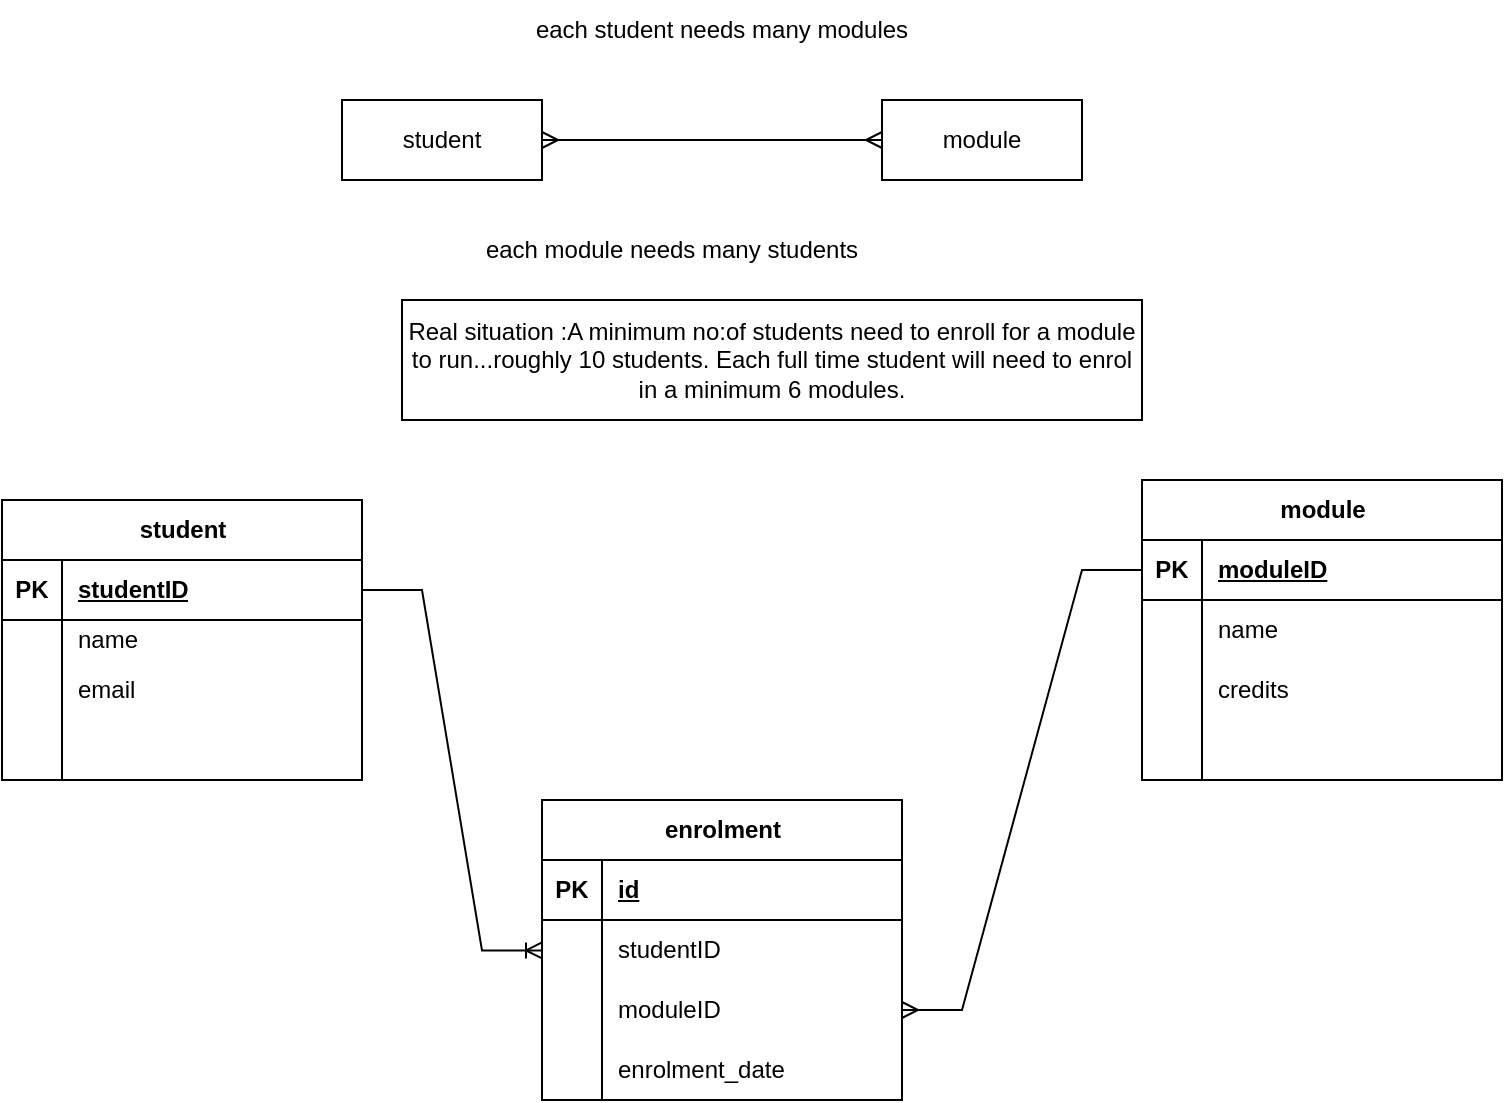 <mxfile version="22.1.2" type="device">
  <diagram id="R2lEEEUBdFMjLlhIrx00" name="Page-1">
    <mxGraphModel dx="521" dy="613" grid="1" gridSize="10" guides="1" tooltips="1" connect="1" arrows="1" fold="1" page="1" pageScale="1" pageWidth="850" pageHeight="1100" math="0" shadow="0" extFonts="Permanent Marker^https://fonts.googleapis.com/css?family=Permanent+Marker">
      <root>
        <mxCell id="0" />
        <mxCell id="1" parent="0" />
        <mxCell id="JrZ1F6EYHcZOvmJB7fej-2" value="module" style="whiteSpace=wrap;html=1;align=center;" parent="1" vertex="1">
          <mxGeometry x="470" y="90" width="100" height="40" as="geometry" />
        </mxCell>
        <mxCell id="JrZ1F6EYHcZOvmJB7fej-3" value="student" style="whiteSpace=wrap;html=1;align=center;" parent="1" vertex="1">
          <mxGeometry x="200" y="90" width="100" height="40" as="geometry" />
        </mxCell>
        <mxCell id="JrZ1F6EYHcZOvmJB7fej-5" value="each student needs many modules" style="text;html=1;strokeColor=none;fillColor=none;align=center;verticalAlign=middle;whiteSpace=wrap;rounded=0;" parent="1" vertex="1">
          <mxGeometry x="220" y="40" width="340" height="30" as="geometry" />
        </mxCell>
        <mxCell id="JrZ1F6EYHcZOvmJB7fej-6" value="each module needs many students" style="text;html=1;strokeColor=none;fillColor=none;align=center;verticalAlign=middle;whiteSpace=wrap;rounded=0;" parent="1" vertex="1">
          <mxGeometry x="240" y="150" width="250" height="30" as="geometry" />
        </mxCell>
        <mxCell id="JrZ1F6EYHcZOvmJB7fej-8" value="Real situation :A minimum no:of students need to enroll for a module to run...roughly 10 students. Each full time student will need to enrol in a minimum 6 modules." style="whiteSpace=wrap;html=1;" parent="1" vertex="1">
          <mxGeometry x="230" y="190" width="370" height="60" as="geometry" />
        </mxCell>
        <mxCell id="JrZ1F6EYHcZOvmJB7fej-9" value="student" style="shape=table;startSize=30;container=1;collapsible=1;childLayout=tableLayout;fixedRows=1;rowLines=0;fontStyle=1;align=center;resizeLast=1;html=1;" parent="1" vertex="1">
          <mxGeometry x="30" y="290" width="180" height="140" as="geometry" />
        </mxCell>
        <mxCell id="JrZ1F6EYHcZOvmJB7fej-10" value="" style="shape=tableRow;horizontal=0;startSize=0;swimlaneHead=0;swimlaneBody=0;fillColor=none;collapsible=0;dropTarget=0;points=[[0,0.5],[1,0.5]];portConstraint=eastwest;top=0;left=0;right=0;bottom=1;" parent="JrZ1F6EYHcZOvmJB7fej-9" vertex="1">
          <mxGeometry y="30" width="180" height="30" as="geometry" />
        </mxCell>
        <mxCell id="JrZ1F6EYHcZOvmJB7fej-11" value="PK" style="shape=partialRectangle;connectable=0;fillColor=none;top=0;left=0;bottom=0;right=0;fontStyle=1;overflow=hidden;whiteSpace=wrap;html=1;" parent="JrZ1F6EYHcZOvmJB7fej-10" vertex="1">
          <mxGeometry width="30" height="30" as="geometry">
            <mxRectangle width="30" height="30" as="alternateBounds" />
          </mxGeometry>
        </mxCell>
        <mxCell id="JrZ1F6EYHcZOvmJB7fej-12" value="studentID" style="shape=partialRectangle;connectable=0;fillColor=none;top=0;left=0;bottom=0;right=0;align=left;spacingLeft=6;fontStyle=5;overflow=hidden;whiteSpace=wrap;html=1;" parent="JrZ1F6EYHcZOvmJB7fej-10" vertex="1">
          <mxGeometry x="30" width="150" height="30" as="geometry">
            <mxRectangle width="150" height="30" as="alternateBounds" />
          </mxGeometry>
        </mxCell>
        <mxCell id="JrZ1F6EYHcZOvmJB7fej-13" value="" style="shape=tableRow;horizontal=0;startSize=0;swimlaneHead=0;swimlaneBody=0;fillColor=none;collapsible=0;dropTarget=0;points=[[0,0.5],[1,0.5]];portConstraint=eastwest;top=0;left=0;right=0;bottom=0;" parent="JrZ1F6EYHcZOvmJB7fej-9" vertex="1">
          <mxGeometry y="60" width="180" height="20" as="geometry" />
        </mxCell>
        <mxCell id="JrZ1F6EYHcZOvmJB7fej-14" value="" style="shape=partialRectangle;connectable=0;fillColor=none;top=0;left=0;bottom=0;right=0;editable=1;overflow=hidden;whiteSpace=wrap;html=1;" parent="JrZ1F6EYHcZOvmJB7fej-13" vertex="1">
          <mxGeometry width="30" height="20" as="geometry">
            <mxRectangle width="30" height="20" as="alternateBounds" />
          </mxGeometry>
        </mxCell>
        <mxCell id="JrZ1F6EYHcZOvmJB7fej-15" value="name" style="shape=partialRectangle;connectable=0;fillColor=none;top=0;left=0;bottom=0;right=0;align=left;spacingLeft=6;overflow=hidden;whiteSpace=wrap;html=1;" parent="JrZ1F6EYHcZOvmJB7fej-13" vertex="1">
          <mxGeometry x="30" width="150" height="20" as="geometry">
            <mxRectangle width="150" height="20" as="alternateBounds" />
          </mxGeometry>
        </mxCell>
        <mxCell id="JrZ1F6EYHcZOvmJB7fej-16" value="" style="shape=tableRow;horizontal=0;startSize=0;swimlaneHead=0;swimlaneBody=0;fillColor=none;collapsible=0;dropTarget=0;points=[[0,0.5],[1,0.5]];portConstraint=eastwest;top=0;left=0;right=0;bottom=0;" parent="JrZ1F6EYHcZOvmJB7fej-9" vertex="1">
          <mxGeometry y="80" width="180" height="30" as="geometry" />
        </mxCell>
        <mxCell id="JrZ1F6EYHcZOvmJB7fej-17" value="" style="shape=partialRectangle;connectable=0;fillColor=none;top=0;left=0;bottom=0;right=0;editable=1;overflow=hidden;whiteSpace=wrap;html=1;" parent="JrZ1F6EYHcZOvmJB7fej-16" vertex="1">
          <mxGeometry width="30" height="30" as="geometry">
            <mxRectangle width="30" height="30" as="alternateBounds" />
          </mxGeometry>
        </mxCell>
        <mxCell id="JrZ1F6EYHcZOvmJB7fej-18" value="email" style="shape=partialRectangle;connectable=0;fillColor=none;top=0;left=0;bottom=0;right=0;align=left;spacingLeft=6;overflow=hidden;whiteSpace=wrap;html=1;" parent="JrZ1F6EYHcZOvmJB7fej-16" vertex="1">
          <mxGeometry x="30" width="150" height="30" as="geometry">
            <mxRectangle width="150" height="30" as="alternateBounds" />
          </mxGeometry>
        </mxCell>
        <mxCell id="JrZ1F6EYHcZOvmJB7fej-19" value="" style="shape=tableRow;horizontal=0;startSize=0;swimlaneHead=0;swimlaneBody=0;fillColor=none;collapsible=0;dropTarget=0;points=[[0,0.5],[1,0.5]];portConstraint=eastwest;top=0;left=0;right=0;bottom=0;" parent="JrZ1F6EYHcZOvmJB7fej-9" vertex="1">
          <mxGeometry y="110" width="180" height="30" as="geometry" />
        </mxCell>
        <mxCell id="JrZ1F6EYHcZOvmJB7fej-20" value="" style="shape=partialRectangle;connectable=0;fillColor=none;top=0;left=0;bottom=0;right=0;editable=1;overflow=hidden;whiteSpace=wrap;html=1;" parent="JrZ1F6EYHcZOvmJB7fej-19" vertex="1">
          <mxGeometry width="30" height="30" as="geometry">
            <mxRectangle width="30" height="30" as="alternateBounds" />
          </mxGeometry>
        </mxCell>
        <mxCell id="JrZ1F6EYHcZOvmJB7fej-21" value="" style="shape=partialRectangle;connectable=0;fillColor=none;top=0;left=0;bottom=0;right=0;align=left;spacingLeft=6;overflow=hidden;whiteSpace=wrap;html=1;" parent="JrZ1F6EYHcZOvmJB7fej-19" vertex="1">
          <mxGeometry x="30" width="150" height="30" as="geometry">
            <mxRectangle width="150" height="30" as="alternateBounds" />
          </mxGeometry>
        </mxCell>
        <mxCell id="JrZ1F6EYHcZOvmJB7fej-22" value="module" style="shape=table;startSize=30;container=1;collapsible=1;childLayout=tableLayout;fixedRows=1;rowLines=0;fontStyle=1;align=center;resizeLast=1;html=1;" parent="1" vertex="1">
          <mxGeometry x="600" y="280" width="180" height="150" as="geometry" />
        </mxCell>
        <mxCell id="JrZ1F6EYHcZOvmJB7fej-23" value="" style="shape=tableRow;horizontal=0;startSize=0;swimlaneHead=0;swimlaneBody=0;fillColor=none;collapsible=0;dropTarget=0;points=[[0,0.5],[1,0.5]];portConstraint=eastwest;top=0;left=0;right=0;bottom=1;" parent="JrZ1F6EYHcZOvmJB7fej-22" vertex="1">
          <mxGeometry y="30" width="180" height="30" as="geometry" />
        </mxCell>
        <mxCell id="JrZ1F6EYHcZOvmJB7fej-24" value="PK" style="shape=partialRectangle;connectable=0;fillColor=none;top=0;left=0;bottom=0;right=0;fontStyle=1;overflow=hidden;whiteSpace=wrap;html=1;" parent="JrZ1F6EYHcZOvmJB7fej-23" vertex="1">
          <mxGeometry width="30" height="30" as="geometry">
            <mxRectangle width="30" height="30" as="alternateBounds" />
          </mxGeometry>
        </mxCell>
        <mxCell id="JrZ1F6EYHcZOvmJB7fej-25" value="moduleID" style="shape=partialRectangle;connectable=0;fillColor=none;top=0;left=0;bottom=0;right=0;align=left;spacingLeft=6;fontStyle=5;overflow=hidden;whiteSpace=wrap;html=1;" parent="JrZ1F6EYHcZOvmJB7fej-23" vertex="1">
          <mxGeometry x="30" width="150" height="30" as="geometry">
            <mxRectangle width="150" height="30" as="alternateBounds" />
          </mxGeometry>
        </mxCell>
        <mxCell id="JrZ1F6EYHcZOvmJB7fej-26" value="" style="shape=tableRow;horizontal=0;startSize=0;swimlaneHead=0;swimlaneBody=0;fillColor=none;collapsible=0;dropTarget=0;points=[[0,0.5],[1,0.5]];portConstraint=eastwest;top=0;left=0;right=0;bottom=0;" parent="JrZ1F6EYHcZOvmJB7fej-22" vertex="1">
          <mxGeometry y="60" width="180" height="30" as="geometry" />
        </mxCell>
        <mxCell id="JrZ1F6EYHcZOvmJB7fej-27" value="" style="shape=partialRectangle;connectable=0;fillColor=none;top=0;left=0;bottom=0;right=0;editable=1;overflow=hidden;whiteSpace=wrap;html=1;" parent="JrZ1F6EYHcZOvmJB7fej-26" vertex="1">
          <mxGeometry width="30" height="30" as="geometry">
            <mxRectangle width="30" height="30" as="alternateBounds" />
          </mxGeometry>
        </mxCell>
        <mxCell id="JrZ1F6EYHcZOvmJB7fej-28" value="name" style="shape=partialRectangle;connectable=0;fillColor=none;top=0;left=0;bottom=0;right=0;align=left;spacingLeft=6;overflow=hidden;whiteSpace=wrap;html=1;" parent="JrZ1F6EYHcZOvmJB7fej-26" vertex="1">
          <mxGeometry x="30" width="150" height="30" as="geometry">
            <mxRectangle width="150" height="30" as="alternateBounds" />
          </mxGeometry>
        </mxCell>
        <mxCell id="JrZ1F6EYHcZOvmJB7fej-29" value="" style="shape=tableRow;horizontal=0;startSize=0;swimlaneHead=0;swimlaneBody=0;fillColor=none;collapsible=0;dropTarget=0;points=[[0,0.5],[1,0.5]];portConstraint=eastwest;top=0;left=0;right=0;bottom=0;" parent="JrZ1F6EYHcZOvmJB7fej-22" vertex="1">
          <mxGeometry y="90" width="180" height="30" as="geometry" />
        </mxCell>
        <mxCell id="JrZ1F6EYHcZOvmJB7fej-30" value="" style="shape=partialRectangle;connectable=0;fillColor=none;top=0;left=0;bottom=0;right=0;editable=1;overflow=hidden;whiteSpace=wrap;html=1;" parent="JrZ1F6EYHcZOvmJB7fej-29" vertex="1">
          <mxGeometry width="30" height="30" as="geometry">
            <mxRectangle width="30" height="30" as="alternateBounds" />
          </mxGeometry>
        </mxCell>
        <mxCell id="JrZ1F6EYHcZOvmJB7fej-31" value="credits" style="shape=partialRectangle;connectable=0;fillColor=none;top=0;left=0;bottom=0;right=0;align=left;spacingLeft=6;overflow=hidden;whiteSpace=wrap;html=1;" parent="JrZ1F6EYHcZOvmJB7fej-29" vertex="1">
          <mxGeometry x="30" width="150" height="30" as="geometry">
            <mxRectangle width="150" height="30" as="alternateBounds" />
          </mxGeometry>
        </mxCell>
        <mxCell id="JrZ1F6EYHcZOvmJB7fej-32" value="" style="shape=tableRow;horizontal=0;startSize=0;swimlaneHead=0;swimlaneBody=0;fillColor=none;collapsible=0;dropTarget=0;points=[[0,0.5],[1,0.5]];portConstraint=eastwest;top=0;left=0;right=0;bottom=0;" parent="JrZ1F6EYHcZOvmJB7fej-22" vertex="1">
          <mxGeometry y="120" width="180" height="30" as="geometry" />
        </mxCell>
        <mxCell id="JrZ1F6EYHcZOvmJB7fej-33" value="" style="shape=partialRectangle;connectable=0;fillColor=none;top=0;left=0;bottom=0;right=0;editable=1;overflow=hidden;whiteSpace=wrap;html=1;" parent="JrZ1F6EYHcZOvmJB7fej-32" vertex="1">
          <mxGeometry width="30" height="30" as="geometry">
            <mxRectangle width="30" height="30" as="alternateBounds" />
          </mxGeometry>
        </mxCell>
        <mxCell id="JrZ1F6EYHcZOvmJB7fej-34" value="" style="shape=partialRectangle;connectable=0;fillColor=none;top=0;left=0;bottom=0;right=0;align=left;spacingLeft=6;overflow=hidden;whiteSpace=wrap;html=1;" parent="JrZ1F6EYHcZOvmJB7fej-32" vertex="1">
          <mxGeometry x="30" width="150" height="30" as="geometry">
            <mxRectangle width="150" height="30" as="alternateBounds" />
          </mxGeometry>
        </mxCell>
        <mxCell id="JrZ1F6EYHcZOvmJB7fej-48" value="" style="edgeStyle=entityRelationEdgeStyle;fontSize=12;html=1;endArrow=ERmany;startArrow=ERmany;rounded=0;exitX=1;exitY=0.5;exitDx=0;exitDy=0;" parent="1" source="JrZ1F6EYHcZOvmJB7fej-3" target="JrZ1F6EYHcZOvmJB7fej-2" edge="1">
          <mxGeometry width="100" height="100" relative="1" as="geometry">
            <mxPoint x="90" y="30" as="sourcePoint" />
            <mxPoint x="465" y="120" as="targetPoint" />
          </mxGeometry>
        </mxCell>
        <mxCell id="JrZ1F6EYHcZOvmJB7fej-58" value="enrolment" style="shape=table;startSize=30;container=1;collapsible=1;childLayout=tableLayout;fixedRows=1;rowLines=0;fontStyle=1;align=center;resizeLast=1;html=1;" parent="1" vertex="1">
          <mxGeometry x="300" y="440" width="180" height="150" as="geometry" />
        </mxCell>
        <mxCell id="JrZ1F6EYHcZOvmJB7fej-59" value="" style="shape=tableRow;horizontal=0;startSize=0;swimlaneHead=0;swimlaneBody=0;fillColor=none;collapsible=0;dropTarget=0;points=[[0,0.5],[1,0.5]];portConstraint=eastwest;top=0;left=0;right=0;bottom=1;" parent="JrZ1F6EYHcZOvmJB7fej-58" vertex="1">
          <mxGeometry y="30" width="180" height="30" as="geometry" />
        </mxCell>
        <mxCell id="JrZ1F6EYHcZOvmJB7fej-60" value="PK" style="shape=partialRectangle;connectable=0;fillColor=none;top=0;left=0;bottom=0;right=0;fontStyle=1;overflow=hidden;whiteSpace=wrap;html=1;" parent="JrZ1F6EYHcZOvmJB7fej-59" vertex="1">
          <mxGeometry width="30" height="30" as="geometry">
            <mxRectangle width="30" height="30" as="alternateBounds" />
          </mxGeometry>
        </mxCell>
        <mxCell id="JrZ1F6EYHcZOvmJB7fej-61" value="id" style="shape=partialRectangle;connectable=0;fillColor=none;top=0;left=0;bottom=0;right=0;align=left;spacingLeft=6;fontStyle=5;overflow=hidden;whiteSpace=wrap;html=1;" parent="JrZ1F6EYHcZOvmJB7fej-59" vertex="1">
          <mxGeometry x="30" width="150" height="30" as="geometry">
            <mxRectangle width="150" height="30" as="alternateBounds" />
          </mxGeometry>
        </mxCell>
        <mxCell id="JrZ1F6EYHcZOvmJB7fej-62" value="" style="shape=tableRow;horizontal=0;startSize=0;swimlaneHead=0;swimlaneBody=0;fillColor=none;collapsible=0;dropTarget=0;points=[[0,0.5],[1,0.5]];portConstraint=eastwest;top=0;left=0;right=0;bottom=0;" parent="JrZ1F6EYHcZOvmJB7fej-58" vertex="1">
          <mxGeometry y="60" width="180" height="30" as="geometry" />
        </mxCell>
        <mxCell id="JrZ1F6EYHcZOvmJB7fej-63" value="" style="shape=partialRectangle;connectable=0;fillColor=none;top=0;left=0;bottom=0;right=0;editable=1;overflow=hidden;whiteSpace=wrap;html=1;" parent="JrZ1F6EYHcZOvmJB7fej-62" vertex="1">
          <mxGeometry width="30" height="30" as="geometry">
            <mxRectangle width="30" height="30" as="alternateBounds" />
          </mxGeometry>
        </mxCell>
        <mxCell id="JrZ1F6EYHcZOvmJB7fej-64" value="studentID" style="shape=partialRectangle;connectable=0;fillColor=none;top=0;left=0;bottom=0;right=0;align=left;spacingLeft=6;overflow=hidden;whiteSpace=wrap;html=1;" parent="JrZ1F6EYHcZOvmJB7fej-62" vertex="1">
          <mxGeometry x="30" width="150" height="30" as="geometry">
            <mxRectangle width="150" height="30" as="alternateBounds" />
          </mxGeometry>
        </mxCell>
        <mxCell id="JrZ1F6EYHcZOvmJB7fej-65" value="" style="shape=tableRow;horizontal=0;startSize=0;swimlaneHead=0;swimlaneBody=0;fillColor=none;collapsible=0;dropTarget=0;points=[[0,0.5],[1,0.5]];portConstraint=eastwest;top=0;left=0;right=0;bottom=0;" parent="JrZ1F6EYHcZOvmJB7fej-58" vertex="1">
          <mxGeometry y="90" width="180" height="30" as="geometry" />
        </mxCell>
        <mxCell id="JrZ1F6EYHcZOvmJB7fej-66" value="" style="shape=partialRectangle;connectable=0;fillColor=none;top=0;left=0;bottom=0;right=0;editable=1;overflow=hidden;whiteSpace=wrap;html=1;" parent="JrZ1F6EYHcZOvmJB7fej-65" vertex="1">
          <mxGeometry width="30" height="30" as="geometry">
            <mxRectangle width="30" height="30" as="alternateBounds" />
          </mxGeometry>
        </mxCell>
        <mxCell id="JrZ1F6EYHcZOvmJB7fej-67" value="moduleID" style="shape=partialRectangle;connectable=0;fillColor=none;top=0;left=0;bottom=0;right=0;align=left;spacingLeft=6;overflow=hidden;whiteSpace=wrap;html=1;" parent="JrZ1F6EYHcZOvmJB7fej-65" vertex="1">
          <mxGeometry x="30" width="150" height="30" as="geometry">
            <mxRectangle width="150" height="30" as="alternateBounds" />
          </mxGeometry>
        </mxCell>
        <mxCell id="JrZ1F6EYHcZOvmJB7fej-68" value="" style="shape=tableRow;horizontal=0;startSize=0;swimlaneHead=0;swimlaneBody=0;fillColor=none;collapsible=0;dropTarget=0;points=[[0,0.5],[1,0.5]];portConstraint=eastwest;top=0;left=0;right=0;bottom=0;" parent="JrZ1F6EYHcZOvmJB7fej-58" vertex="1">
          <mxGeometry y="120" width="180" height="30" as="geometry" />
        </mxCell>
        <mxCell id="JrZ1F6EYHcZOvmJB7fej-69" value="" style="shape=partialRectangle;connectable=0;fillColor=none;top=0;left=0;bottom=0;right=0;editable=1;overflow=hidden;whiteSpace=wrap;html=1;" parent="JrZ1F6EYHcZOvmJB7fej-68" vertex="1">
          <mxGeometry width="30" height="30" as="geometry">
            <mxRectangle width="30" height="30" as="alternateBounds" />
          </mxGeometry>
        </mxCell>
        <mxCell id="JrZ1F6EYHcZOvmJB7fej-70" value="enrolment_date" style="shape=partialRectangle;connectable=0;fillColor=none;top=0;left=0;bottom=0;right=0;align=left;spacingLeft=6;overflow=hidden;whiteSpace=wrap;html=1;" parent="JrZ1F6EYHcZOvmJB7fej-68" vertex="1">
          <mxGeometry x="30" width="150" height="30" as="geometry">
            <mxRectangle width="150" height="30" as="alternateBounds" />
          </mxGeometry>
        </mxCell>
        <mxCell id="JrZ1F6EYHcZOvmJB7fej-71" value="" style="edgeStyle=entityRelationEdgeStyle;fontSize=12;html=1;endArrow=ERoneToMany;rounded=0;exitX=1;exitY=0.5;exitDx=0;exitDy=0;entryX=0;entryY=0.507;entryDx=0;entryDy=0;entryPerimeter=0;" parent="1" target="JrZ1F6EYHcZOvmJB7fej-62" edge="1">
          <mxGeometry width="100" height="100" relative="1" as="geometry">
            <mxPoint x="210" y="335" as="sourcePoint" />
            <mxPoint x="470" y="210" as="targetPoint" />
          </mxGeometry>
        </mxCell>
        <mxCell id="JrZ1F6EYHcZOvmJB7fej-72" value="" style="edgeStyle=entityRelationEdgeStyle;fontSize=12;html=1;endArrow=ERmany;rounded=0;exitX=0;exitY=0.5;exitDx=0;exitDy=0;" parent="1" source="JrZ1F6EYHcZOvmJB7fej-23" target="JrZ1F6EYHcZOvmJB7fej-65" edge="1">
          <mxGeometry width="100" height="100" relative="1" as="geometry">
            <mxPoint x="370" y="360" as="sourcePoint" />
            <mxPoint x="470" y="260" as="targetPoint" />
          </mxGeometry>
        </mxCell>
      </root>
    </mxGraphModel>
  </diagram>
</mxfile>
